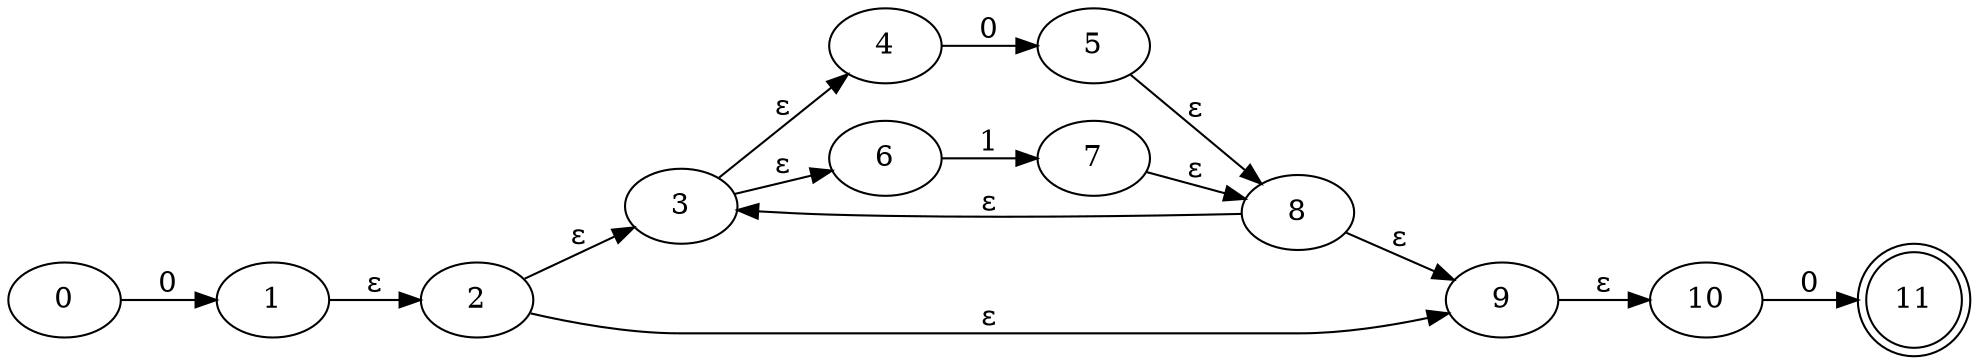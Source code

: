 digraph Automata {
	rankdir=LR
	0 [label=0]
	0 -> 1 [label=0]
	1 [label=1]
	1 -> 2 [label="ε"]
	2 [label=2]
	2 -> 3 [label="ε"]
	2 -> 9 [label="ε"]
	3 [label=3]
	3 -> 4 [label="ε"]
	3 -> 6 [label="ε"]
	4 [label=4]
	4 -> 5 [label=0]
	5 [label=5]
	5 -> 8 [label="ε"]
	6 [label=6]
	6 -> 7 [label=1]
	7 [label=7]
	7 -> 8 [label="ε"]
	8 [label=8]
	8 -> 3 [label="ε"]
	8 -> 9 [label="ε"]
	9 [label=9]
	9 -> 10 [label="ε"]
	10 [label=10]
	10 -> 11 [label=0]
	11 [label=11 shape=doublecircle]
}
